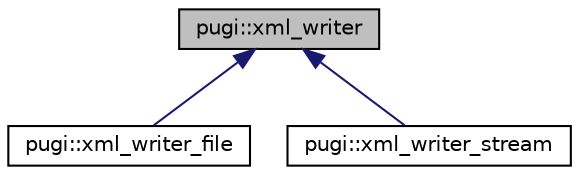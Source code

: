 digraph "pugi::xml_writer"
{
  edge [fontname="Helvetica",fontsize="10",labelfontname="Helvetica",labelfontsize="10"];
  node [fontname="Helvetica",fontsize="10",shape=record];
  Node1 [label="pugi::xml_writer",height=0.2,width=0.4,color="black", fillcolor="grey75", style="filled", fontcolor="black"];
  Node1 -> Node2 [dir="back",color="midnightblue",fontsize="10",style="solid"];
  Node2 [label="pugi::xml_writer_file",height=0.2,width=0.4,color="black", fillcolor="white", style="filled",URL="$classpugi_1_1xml__writer__file.html"];
  Node1 -> Node3 [dir="back",color="midnightblue",fontsize="10",style="solid"];
  Node3 [label="pugi::xml_writer_stream",height=0.2,width=0.4,color="black", fillcolor="white", style="filled",URL="$classpugi_1_1xml__writer__stream.html"];
}
